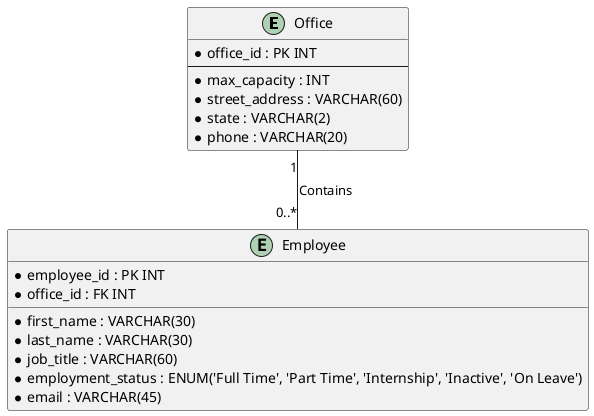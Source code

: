 @startuml DatabaseSchema

Entity Office {
    * office_id : PK INT
    ---
    * max_capacity : INT
    * street_address : VARCHAR(60)
    * state : VARCHAR(2)
    * phone : VARCHAR(20)
}

Entity Employee {
    * employee_id : PK INT
    * first_name : VARCHAR(30)
    * last_name : VARCHAR(30)
    * job_title : VARCHAR(60)
    * employment_status : ENUM('Full Time', 'Part Time', 'Internship', 'Inactive', 'On Leave')
    * email : VARCHAR(45)
    * office_id : FK INT
}

Office "1" -- "0..*" Employee : Contains

@enduml
